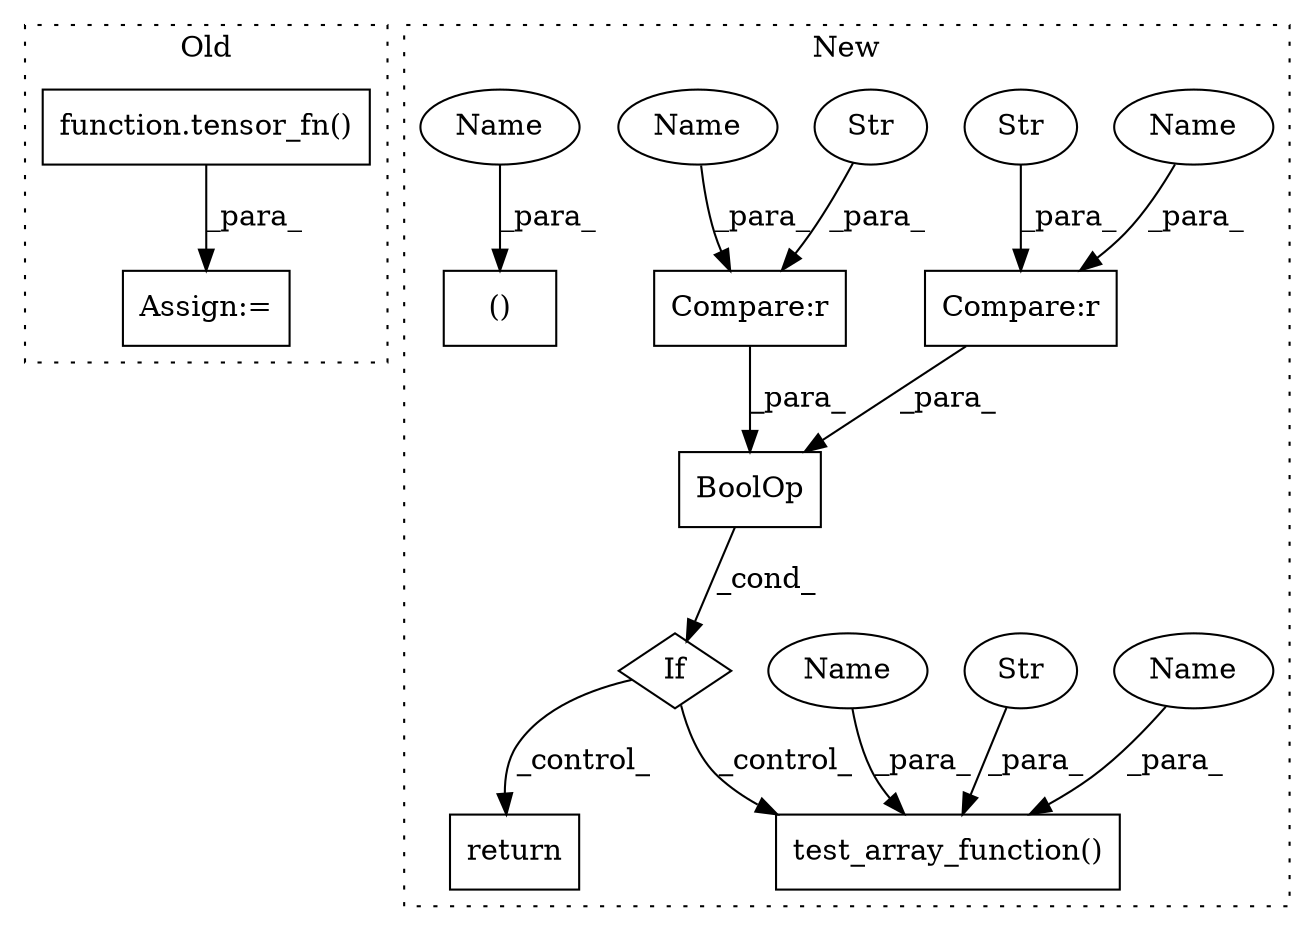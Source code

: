 digraph G {
subgraph cluster0 {
1 [label="function.tensor_fn()" a="75" s="3522,3548" l="10,1" shape="box"];
11 [label="Assign:=" a="68" s="3557" l="3" shape="box"];
label = "Old";
style="dotted";
}
subgraph cluster1 {
2 [label="BoolOp" a="72" s="4054" l="36" shape="box"];
3 [label="If" a="96" s="4051" l="3" shape="diamond"];
4 [label="Compare:r" a="40" s="4072" l="18" shape="box"];
5 [label="Str" a="66" s="4081" l="9" shape="ellipse"];
6 [label="test_array_function()" a="75" s="4111,4315" l="37,45" shape="box"];
7 [label="Str" a="66" s="4306" l="9" shape="ellipse"];
8 [label="Compare:r" a="40" s="4054" l="13" shape="box"];
9 [label="Str" a="66" s="4060" l="7" shape="ellipse"];
10 [label="return" a="93" s="4100" l="6" shape="box"];
12 [label="()" a="54" s="4029" l="3" shape="box"];
13 [label="Name" a="87" s="4072" l="5" shape="ellipse"];
14 [label="Name" a="87" s="4148" l="5" shape="ellipse"];
15 [label="Name" a="87" s="4024" l="5" shape="ellipse"];
16 [label="Name" a="87" s="4054" l="2" shape="ellipse"];
17 [label="Name" a="87" s="4221" l="2" shape="ellipse"];
label = "New";
style="dotted";
}
1 -> 11 [label="_para_"];
2 -> 3 [label="_cond_"];
3 -> 6 [label="_control_"];
3 -> 10 [label="_control_"];
4 -> 2 [label="_para_"];
5 -> 4 [label="_para_"];
7 -> 6 [label="_para_"];
8 -> 2 [label="_para_"];
9 -> 8 [label="_para_"];
13 -> 4 [label="_para_"];
14 -> 6 [label="_para_"];
15 -> 12 [label="_para_"];
16 -> 8 [label="_para_"];
17 -> 6 [label="_para_"];
}